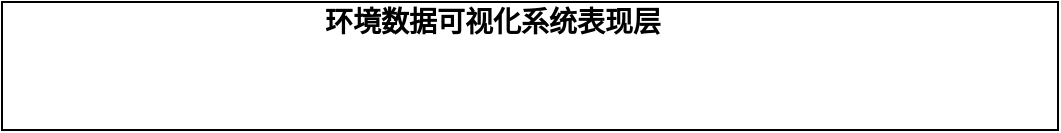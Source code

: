 <mxfile version="13.6.5" type="github">
  <diagram id="Kg9v2PKGdZfVGiz0Gp11" name="第 1 页">
    <mxGraphModel dx="890" dy="844" grid="0" gridSize="10" guides="1" tooltips="1" connect="1" arrows="1" fold="1" page="1" pageScale="1" pageWidth="827" pageHeight="1169" math="0" shadow="0">
      <root>
        <mxCell id="0" />
        <mxCell id="1" parent="0" />
        <mxCell id="a1iLULeqpFFVg6pSqvtH-1" value="" style="rounded=0;whiteSpace=wrap;html=1;" vertex="1" parent="1">
          <mxGeometry x="183" y="214" width="528" height="64" as="geometry" />
        </mxCell>
        <mxCell id="a1iLULeqpFFVg6pSqvtH-2" value="&lt;b&gt;&lt;font style=&quot;font-size: 14px&quot;&gt;环境数据可视化系统表现层&lt;/font&gt;&lt;/b&gt;" style="text;html=1;align=center;verticalAlign=middle;resizable=0;points=[];autosize=1;" vertex="1" parent="1">
          <mxGeometry x="339" y="214" width="178" height="19" as="geometry" />
        </mxCell>
      </root>
    </mxGraphModel>
  </diagram>
</mxfile>
